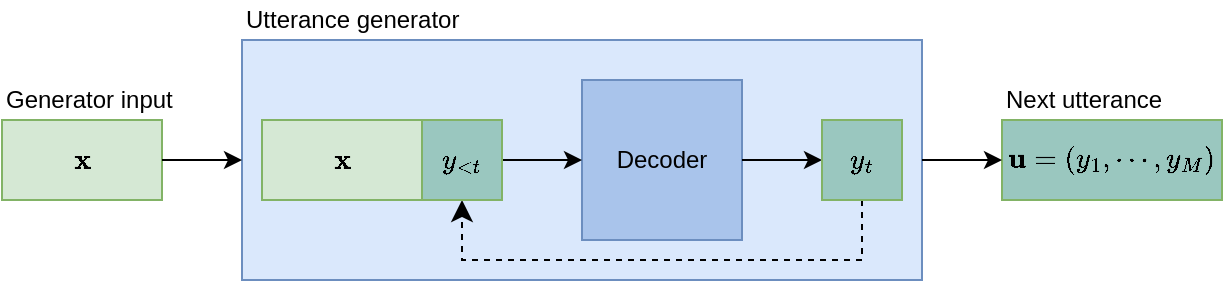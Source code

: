 <mxfile version="21.6.5" type="github" pages="4">
  <diagram id="BWPgkQPp7QExBuPRqTeC" name="generator">
    <mxGraphModel dx="951" dy="583" grid="1" gridSize="10" guides="1" tooltips="1" connect="1" arrows="1" fold="1" page="1" pageScale="1" pageWidth="1169" pageHeight="827" math="1" shadow="0">
      <root>
        <mxCell id="0" />
        <mxCell id="1" parent="0" />
        <mxCell id="JipfSpfcz6SuJN25jAy9-1" value="" style="rounded=0;whiteSpace=wrap;html=1;fillColor=#dae8fc;strokeColor=#6c8ebf;" vertex="1" parent="1">
          <mxGeometry x="460" y="240" width="340" height="120" as="geometry" />
        </mxCell>
        <mxCell id="JipfSpfcz6SuJN25jAy9-3" value="Decoder" style="whiteSpace=wrap;html=1;aspect=fixed;fillColor=#A9C4EB;strokeColor=#6c8ebf;" vertex="1" parent="1">
          <mxGeometry x="630" y="260" width="80" height="80" as="geometry" />
        </mxCell>
        <mxCell id="JipfSpfcz6SuJN25jAy9-4" value="" style="endArrow=classic;html=1;rounded=0;entryX=0;entryY=0.5;entryDx=0;entryDy=0;exitX=1;exitY=0.5;exitDx=0;exitDy=0;" edge="1" parent="1" source="JipfSpfcz6SuJN25jAy9-9" target="JipfSpfcz6SuJN25jAy9-3">
          <mxGeometry width="50" height="50" relative="1" as="geometry">
            <mxPoint x="590" y="300" as="sourcePoint" />
            <mxPoint x="590" y="355" as="targetPoint" />
          </mxGeometry>
        </mxCell>
        <mxCell id="JipfSpfcz6SuJN25jAy9-6" value="" style="endArrow=classic;html=1;rounded=0;exitX=1;exitY=0.5;exitDx=0;exitDy=0;entryX=0;entryY=0.5;entryDx=0;entryDy=0;" edge="1" parent="1" source="JipfSpfcz6SuJN25jAy9-3">
          <mxGeometry width="50" height="50" relative="1" as="geometry">
            <mxPoint x="720" y="299.5" as="sourcePoint" />
            <mxPoint x="750" y="300" as="targetPoint" />
            <Array as="points">
              <mxPoint x="730" y="300" />
            </Array>
          </mxGeometry>
        </mxCell>
        <mxCell id="JipfSpfcz6SuJN25jAy9-7" value="" style="edgeStyle=elbowEdgeStyle;elbow=vertical;endArrow=classic;html=1;curved=0;rounded=0;endSize=8;startSize=8;dashed=1;entryX=0.5;entryY=1;entryDx=0;entryDy=0;" edge="1" parent="1" target="JipfSpfcz6SuJN25jAy9-9">
          <mxGeometry width="50" height="50" relative="1" as="geometry">
            <mxPoint x="770" y="320" as="sourcePoint" />
            <mxPoint x="560" y="315" as="targetPoint" />
            <Array as="points">
              <mxPoint x="660" y="350" />
            </Array>
          </mxGeometry>
        </mxCell>
        <mxCell id="JipfSpfcz6SuJN25jAy9-8" value="$$\mathbf{x}$$" style="rounded=0;whiteSpace=wrap;html=1;fillColor=#d5e8d4;strokeColor=#82b366;" vertex="1" parent="1">
          <mxGeometry x="470" y="280" width="80" height="40" as="geometry" />
        </mxCell>
        <mxCell id="JipfSpfcz6SuJN25jAy9-9" value="$$y_{&amp;lt;t}$$" style="rounded=0;whiteSpace=wrap;html=1;fillColor=#9AC7BF;strokeColor=#82b366;" vertex="1" parent="1">
          <mxGeometry x="550" y="280" width="40" height="40" as="geometry" />
        </mxCell>
        <mxCell id="JipfSpfcz6SuJN25jAy9-10" value="$$\mathbf{x}$$" style="rounded=0;whiteSpace=wrap;html=1;fillColor=#d5e8d4;strokeColor=#82b366;" vertex="1" parent="1">
          <mxGeometry x="340" y="280" width="80" height="40" as="geometry" />
        </mxCell>
        <mxCell id="JipfSpfcz6SuJN25jAy9-11" value="$$\mathbf{u} = (y_1, \cdots, y_M)$$" style="rounded=0;whiteSpace=wrap;html=1;fillColor=#9AC7BF;strokeColor=#82b366;" vertex="1" parent="1">
          <mxGeometry x="840" y="280" width="110" height="40" as="geometry" />
        </mxCell>
        <mxCell id="JipfSpfcz6SuJN25jAy9-12" value="" style="endArrow=classic;html=1;rounded=0;entryX=0;entryY=0.5;entryDx=0;entryDy=0;exitX=1;exitY=0.5;exitDx=0;exitDy=0;" edge="1" parent="1" source="JipfSpfcz6SuJN25jAy9-10" target="JipfSpfcz6SuJN25jAy9-1">
          <mxGeometry width="50" height="50" relative="1" as="geometry">
            <mxPoint x="370" y="240" as="sourcePoint" />
            <mxPoint x="410" y="240" as="targetPoint" />
          </mxGeometry>
        </mxCell>
        <mxCell id="JipfSpfcz6SuJN25jAy9-13" value="" style="endArrow=classic;html=1;rounded=0;entryX=0;entryY=0.5;entryDx=0;entryDy=0;exitX=1;exitY=0.5;exitDx=0;exitDy=0;" edge="1" parent="1" source="JipfSpfcz6SuJN25jAy9-1" target="JipfSpfcz6SuJN25jAy9-11">
          <mxGeometry width="50" height="50" relative="1" as="geometry">
            <mxPoint x="370" y="120" as="sourcePoint" />
            <mxPoint x="410" y="120" as="targetPoint" />
          </mxGeometry>
        </mxCell>
        <mxCell id="JipfSpfcz6SuJN25jAy9-14" value="Utterance generator" style="text;html=1;strokeColor=none;fillColor=none;align=left;verticalAlign=middle;whiteSpace=wrap;rounded=0;" vertex="1" parent="1">
          <mxGeometry x="460" y="220" width="150" height="20" as="geometry" />
        </mxCell>
        <mxCell id="JipfSpfcz6SuJN25jAy9-15" value="Next utterance" style="text;html=1;strokeColor=none;fillColor=none;align=left;verticalAlign=middle;whiteSpace=wrap;rounded=0;" vertex="1" parent="1">
          <mxGeometry x="840" y="260" width="110" height="20" as="geometry" />
        </mxCell>
        <mxCell id="JipfSpfcz6SuJN25jAy9-16" value="Generator input" style="text;html=1;strokeColor=none;fillColor=none;align=left;verticalAlign=middle;whiteSpace=wrap;rounded=0;" vertex="1" parent="1">
          <mxGeometry x="340" y="260" width="90" height="20" as="geometry" />
        </mxCell>
        <mxCell id="jjv4-RynK1F1O4WJJoBW-1" value="$$y_{t}$$" style="rounded=0;whiteSpace=wrap;html=1;fillColor=#9AC7BF;strokeColor=#82b366;" vertex="1" parent="1">
          <mxGeometry x="750" y="280" width="40" height="40" as="geometry" />
        </mxCell>
      </root>
    </mxGraphModel>
  </diagram>
  <diagram name="gen-experiments" id="1w-ATxlC77_0xpjdE35k">
    <mxGraphModel dx="951" dy="583" grid="1" gridSize="10" guides="1" tooltips="1" connect="1" arrows="1" fold="1" page="1" pageScale="1" pageWidth="1169" pageHeight="827" math="1" shadow="0">
      <root>
        <mxCell id="0" />
        <mxCell id="1" parent="0" />
        <mxCell id="YHZKoxODymIakpiEQp67-2" value="" style="rounded=0;whiteSpace=wrap;html=1;" vertex="1" parent="1">
          <mxGeometry x="220" y="360" width="800" height="119" as="geometry" />
        </mxCell>
        <mxCell id="YHZKoxODymIakpiEQp67-1" value="" style="rounded=0;whiteSpace=wrap;html=1;" vertex="1" parent="1">
          <mxGeometry x="220" y="510" width="800" height="120" as="geometry" />
        </mxCell>
        <mxCell id="m6a8vdt9xj0aYVUtu1R2-38" value="" style="rounded=0;whiteSpace=wrap;html=1;fillColor=#d5e8d4;strokeColor=#82b366;" parent="1" vertex="1">
          <mxGeometry x="360" y="390" width="320" height="60" as="geometry" />
        </mxCell>
        <mxCell id="vx7e3LkDdVtEjiFvMovs-27" value="" style="rounded=0;whiteSpace=wrap;html=1;fillColor=#d5e8d4;strokeColor=#82b366;" vertex="1" parent="1">
          <mxGeometry x="600" y="540" width="200" height="60" as="geometry" />
        </mxCell>
        <mxCell id="m6a8vdt9xj0aYVUtu1R2-1" value="Utterance generator" style="whiteSpace=wrap;html=1;aspect=fixed;fillColor=#dae8fc;strokeColor=#6c8ebf;" parent="1" vertex="1">
          <mxGeometry x="720" y="380" width="80" height="80" as="geometry" />
        </mxCell>
        <mxCell id="m6a8vdt9xj0aYVUtu1R2-39" value="" style="endArrow=classic;html=1;rounded=0;entryX=0;entryY=0.5;entryDx=0;entryDy=0;exitX=1;exitY=0.5;exitDx=0;exitDy=0;" parent="1" source="m6a8vdt9xj0aYVUtu1R2-38" target="m6a8vdt9xj0aYVUtu1R2-1" edge="1">
          <mxGeometry width="50" height="50" relative="1" as="geometry">
            <mxPoint x="670" y="525" as="sourcePoint" />
            <mxPoint x="720" y="475" as="targetPoint" />
          </mxGeometry>
        </mxCell>
        <mxCell id="m6a8vdt9xj0aYVUtu1R2-56" value="" style="endArrow=classic;html=1;rounded=0;exitX=1;exitY=0.5;exitDx=0;exitDy=0;entryX=0;entryY=0.5;entryDx=0;entryDy=0;" parent="1" source="m6a8vdt9xj0aYVUtu1R2-1" target="vx7e3LkDdVtEjiFvMovs-31" edge="1">
          <mxGeometry width="50" height="50" relative="1" as="geometry">
            <mxPoint x="810" y="419.5" as="sourcePoint" />
            <mxPoint x="840" y="420" as="targetPoint" />
          </mxGeometry>
        </mxCell>
        <mxCell id="vx7e3LkDdVtEjiFvMovs-9" value="Persona extractor" style="whiteSpace=wrap;html=1;aspect=fixed;fillColor=#dae8fc;strokeColor=#6c8ebf;" vertex="1" parent="1">
          <mxGeometry x="480" y="530" width="80" height="80" as="geometry" />
        </mxCell>
        <mxCell id="vx7e3LkDdVtEjiFvMovs-10" value="Utterance generator" style="whiteSpace=wrap;html=1;aspect=fixed;fillColor=#dae8fc;strokeColor=#6c8ebf;" vertex="1" parent="1">
          <mxGeometry x="840" y="530" width="80" height="80" as="geometry" />
        </mxCell>
        <mxCell id="vx7e3LkDdVtEjiFvMovs-11" value="" style="endArrow=classic;html=1;rounded=0;entryX=0;entryY=0.5;entryDx=0;entryDy=0;exitX=1;exitY=0.5;exitDx=0;exitDy=0;" edge="1" parent="1" source="vx7e3LkDdVtEjiFvMovs-27" target="vx7e3LkDdVtEjiFvMovs-10">
          <mxGeometry width="50" height="50" relative="1" as="geometry">
            <mxPoint x="810" y="420" as="sourcePoint" />
            <mxPoint x="850" y="420" as="targetPoint" />
          </mxGeometry>
        </mxCell>
        <mxCell id="vx7e3LkDdVtEjiFvMovs-12" value="" style="endArrow=classic;html=1;rounded=0;entryX=0;entryY=0.5;entryDx=0;entryDy=0;exitX=1;exitY=0.5;exitDx=0;exitDy=0;" edge="1" parent="1" source="vx7e3LkDdVtEjiFvMovs-4" target="vx7e3LkDdVtEjiFvMovs-9">
          <mxGeometry width="50" height="50" relative="1" as="geometry">
            <mxPoint x="450" y="630" as="sourcePoint" />
            <mxPoint x="490" y="630" as="targetPoint" />
          </mxGeometry>
        </mxCell>
        <mxCell id="vx7e3LkDdVtEjiFvMovs-13" value="" style="edgeStyle=segmentEdgeStyle;endArrow=classic;html=1;curved=0;rounded=0;endSize=8;startSize=8;" edge="1" parent="1">
          <mxGeometry width="50" height="50" relative="1" as="geometry">
            <mxPoint x="580" y="620" as="sourcePoint" />
            <mxPoint x="720" y="587.5" as="targetPoint" />
          </mxGeometry>
        </mxCell>
        <mxCell id="vx7e3LkDdVtEjiFvMovs-14" value="" style="endArrow=classic;html=1;rounded=0;entryX=0.5;entryY=1;entryDx=0;entryDy=0;" edge="1" parent="1" target="vx7e3LkDdVtEjiFvMovs-21">
          <mxGeometry width="50" height="50" relative="1" as="geometry">
            <mxPoint x="680" y="620" as="sourcePoint" />
            <mxPoint x="680" y="660" as="targetPoint" />
          </mxGeometry>
        </mxCell>
        <mxCell id="vx7e3LkDdVtEjiFvMovs-15" value="" style="shape=partialRectangle;whiteSpace=wrap;html=1;top=0;left=0;fillColor=none;flipV=1;" vertex="1" parent="1">
          <mxGeometry x="560" y="570" width="20" height="50" as="geometry" />
        </mxCell>
        <mxCell id="vx7e3LkDdVtEjiFvMovs-17" value="" style="endArrow=classic;html=1;rounded=0;exitX=1;exitY=0.5;exitDx=0;exitDy=0;entryX=0;entryY=0.5;entryDx=0;entryDy=0;" edge="1" parent="1" target="vx7e3LkDdVtEjiFvMovs-33">
          <mxGeometry width="50" height="50" relative="1" as="geometry">
            <mxPoint x="920" y="570.5" as="sourcePoint" />
            <mxPoint x="960" y="570.5" as="targetPoint" />
          </mxGeometry>
        </mxCell>
        <mxCell id="vx7e3LkDdVtEjiFvMovs-21" value="$$P^E_{self}$$" style="rounded=0;whiteSpace=wrap;html=1;fillColor=#fff2cc;strokeColor=#d6b656;" vertex="1" parent="1">
          <mxGeometry x="660" y="550" width="40" height="40" as="geometry" />
        </mxCell>
        <mxCell id="vx7e3LkDdVtEjiFvMovs-22" value="$$P^E_{other}$$" style="rounded=0;whiteSpace=wrap;html=1;fillColor=#fff2cc;strokeColor=#d6b656;" vertex="1" parent="1">
          <mxGeometry x="700" y="550" width="40" height="40" as="geometry" />
        </mxCell>
        <mxCell id="vx7e3LkDdVtEjiFvMovs-23" value="$$P_{self}$$" style="rounded=0;whiteSpace=wrap;html=1;fillColor=#fff2cc;strokeColor=#d6b656;" vertex="1" parent="1">
          <mxGeometry x="620" y="550" width="40" height="40" as="geometry" />
        </mxCell>
        <mxCell id="vx7e3LkDdVtEjiFvMovs-24" value="" style="rounded=0;whiteSpace=wrap;html=1;fillColor=#e1d5e7;strokeColor=#9673a6;" vertex="1" parent="1">
          <mxGeometry x="610" y="550" width="10" height="40" as="geometry" />
        </mxCell>
        <mxCell id="vx7e3LkDdVtEjiFvMovs-25" value="" style="rounded=0;whiteSpace=wrap;html=1;fillColor=#e1d5e7;strokeColor=#9673a6;" vertex="1" parent="1">
          <mxGeometry x="740" y="550" width="10" height="40" as="geometry" />
        </mxCell>
        <mxCell id="vx7e3LkDdVtEjiFvMovs-26" value="$$S_T$$" style="rounded=0;whiteSpace=wrap;html=1;container=0;strokeColor=#7A7A7A;" vertex="1" parent="1">
          <mxGeometry x="750" y="550" width="40" height="40" as="geometry" />
        </mxCell>
        <mxCell id="m6a8vdt9xj0aYVUtu1R2-25" value="$$S_1$$" style="rounded=0;whiteSpace=wrap;html=1;strokeColor=#7A7A7A;" parent="1" vertex="1">
          <mxGeometry x="380" y="400" width="40" height="40" as="geometry" />
        </mxCell>
        <mxCell id="m6a8vdt9xj0aYVUtu1R2-26" value="$$S_2$$" style="rounded=0;whiteSpace=wrap;html=1;strokeColor=#7A7A7A;" parent="1" vertex="1">
          <mxGeometry x="430" y="400" width="40" height="40" as="geometry" />
        </mxCell>
        <mxCell id="m6a8vdt9xj0aYVUtu1R2-27" value="" style="rounded=0;whiteSpace=wrap;html=1;fillColor=#e1d5e7;strokeColor=#9673a6;" parent="1" vertex="1">
          <mxGeometry x="420" y="400" width="10" height="40" as="geometry" />
        </mxCell>
        <mxCell id="m6a8vdt9xj0aYVUtu1R2-28" value="" style="rounded=0;whiteSpace=wrap;html=1;fillColor=#e1d5e7;strokeColor=#9673a6;" parent="1" vertex="1">
          <mxGeometry x="370" y="400" width="10" height="40" as="geometry" />
        </mxCell>
        <mxCell id="m6a8vdt9xj0aYVUtu1R2-29" value="" style="rounded=0;whiteSpace=wrap;html=1;fillColor=#e1d5e7;strokeColor=#9673a6;" parent="1" vertex="1">
          <mxGeometry x="470" y="400" width="10" height="40" as="geometry" />
        </mxCell>
        <mxCell id="m6a8vdt9xj0aYVUtu1R2-33" value="" style="rounded=0;whiteSpace=wrap;html=1;fillColor=#e1d5e7;strokeColor=#9673a6;" parent="1" vertex="1">
          <mxGeometry x="520" y="400" width="10" height="40" as="geometry" />
        </mxCell>
        <mxCell id="m6a8vdt9xj0aYVUtu1R2-34" value="$$\cdots$$" style="text;html=1;strokeColor=none;fillColor=none;align=center;verticalAlign=middle;whiteSpace=wrap;rounded=0;" parent="1" vertex="1">
          <mxGeometry x="480" y="400" width="40" height="40" as="geometry" />
        </mxCell>
        <mxCell id="vx7e3LkDdVtEjiFvMovs-28" value="Generator input" style="text;html=1;strokeColor=none;fillColor=none;align=left;verticalAlign=middle;whiteSpace=wrap;rounded=0;" vertex="1" parent="1">
          <mxGeometry x="360" y="370" width="90" height="20" as="geometry" />
        </mxCell>
        <mxCell id="vx7e3LkDdVtEjiFvMovs-30" value="Generator input" style="text;html=1;strokeColor=none;fillColor=none;align=left;verticalAlign=middle;whiteSpace=wrap;rounded=0;" vertex="1" parent="1">
          <mxGeometry x="600" y="520" width="90" height="20" as="geometry" />
        </mxCell>
        <mxCell id="vx7e3LkDdVtEjiFvMovs-31" value="$$u$$" style="rounded=0;whiteSpace=wrap;html=1;fillColor=#9AC7BF;strokeColor=#82b366;" vertex="1" parent="1">
          <mxGeometry x="840" y="400" width="40" height="40" as="geometry" />
        </mxCell>
        <mxCell id="vx7e3LkDdVtEjiFvMovs-32" value="Next utterance" style="text;html=1;strokeColor=none;fillColor=none;align=left;verticalAlign=bottom;whiteSpace=wrap;rounded=0;" vertex="1" parent="1">
          <mxGeometry x="840" y="360" width="60" height="40" as="geometry" />
        </mxCell>
        <mxCell id="vx7e3LkDdVtEjiFvMovs-33" value="$$u$$" style="rounded=0;whiteSpace=wrap;html=1;fillColor=#9AC7BF;strokeColor=#82b366;" vertex="1" parent="1">
          <mxGeometry x="960" y="550" width="40" height="40" as="geometry" />
        </mxCell>
        <mxCell id="vx7e3LkDdVtEjiFvMovs-34" value="Next utterance" style="text;html=1;strokeColor=none;fillColor=none;align=left;verticalAlign=bottom;whiteSpace=wrap;rounded=0;" vertex="1" parent="1">
          <mxGeometry x="960" y="510" width="60" height="40" as="geometry" />
        </mxCell>
        <mxCell id="vx7e3LkDdVtEjiFvMovs-4" value="" style="rounded=0;whiteSpace=wrap;html=1;fillColor=none;" vertex="1" parent="1">
          <mxGeometry x="240" y="540" width="200" height="60" as="geometry" />
        </mxCell>
        <mxCell id="vx7e3LkDdVtEjiFvMovs-5" value="$$S_1$$" style="rounded=0;whiteSpace=wrap;html=1;strokeColor=#7A7A7A;" vertex="1" parent="1">
          <mxGeometry x="250" y="550" width="40" height="40" as="geometry" />
        </mxCell>
        <mxCell id="vx7e3LkDdVtEjiFvMovs-6" value="$$S_2$$" style="rounded=0;whiteSpace=wrap;html=1;strokeColor=#7A7A7A;" vertex="1" parent="1">
          <mxGeometry x="300" y="550" width="40" height="40" as="geometry" />
        </mxCell>
        <mxCell id="vx7e3LkDdVtEjiFvMovs-7" value="$$S_{T-1}$$" style="rounded=0;whiteSpace=wrap;html=1;strokeColor=#7A7A7A;" vertex="1" parent="1">
          <mxGeometry x="390" y="550" width="40" height="40" as="geometry" />
        </mxCell>
        <mxCell id="vx7e3LkDdVtEjiFvMovs-8" value="$$\cdots$$" style="text;html=1;strokeColor=none;fillColor=none;align=center;verticalAlign=middle;whiteSpace=wrap;rounded=0;" vertex="1" parent="1">
          <mxGeometry x="340" y="550" width="50" height="40" as="geometry" />
        </mxCell>
        <mxCell id="m6a8vdt9xj0aYVUtu1R2-30" value="$$S_T$$" style="rounded=0;whiteSpace=wrap;html=1;strokeColor=#7A7A7A;" parent="1" vertex="1">
          <mxGeometry x="630" y="400" width="40" height="40" as="geometry" />
        </mxCell>
        <mxCell id="m6a8vdt9xj0aYVUtu1R2-31" value="" style="rounded=0;whiteSpace=wrap;html=1;fillColor=#e1d5e7;strokeColor=#9673a6;" parent="1" vertex="1">
          <mxGeometry x="570" y="400" width="10" height="40" as="geometry" />
        </mxCell>
        <mxCell id="m6a8vdt9xj0aYVUtu1R2-32" value="$$S_{T-1}$$" style="rounded=0;whiteSpace=wrap;html=1;container=0;strokeColor=#7A7A7A;" parent="1" vertex="1">
          <mxGeometry x="530" y="400" width="40" height="40" as="geometry" />
        </mxCell>
        <mxCell id="m6a8vdt9xj0aYVUtu1R2-35" value="$$P_{self}$$" style="rounded=0;whiteSpace=wrap;html=1;fillColor=#fff2cc;strokeColor=#d6b656;" parent="1" vertex="1">
          <mxGeometry x="580" y="400" width="40" height="40" as="geometry" />
        </mxCell>
        <mxCell id="m6a8vdt9xj0aYVUtu1R2-36" value="" style="rounded=0;whiteSpace=wrap;html=1;fillColor=#e1d5e7;strokeColor=#9673a6;" parent="1" vertex="1">
          <mxGeometry x="620" y="400" width="10" height="40" as="geometry" />
        </mxCell>
        <mxCell id="pnuVMr6KB6IajpcJZvUw-1" value="Base model" style="text;html=1;strokeColor=none;fillColor=none;align=left;verticalAlign=middle;whiteSpace=wrap;rounded=0;" vertex="1" parent="1">
          <mxGeometry x="220" y="340" width="90" height="20" as="geometry" />
        </mxCell>
        <mxCell id="pnuVMr6KB6IajpcJZvUw-2" value="Persona extractor model" style="text;html=1;strokeColor=none;fillColor=none;align=left;verticalAlign=middle;whiteSpace=wrap;rounded=0;" vertex="1" parent="1">
          <mxGeometry x="220" y="490" width="155" height="20" as="geometry" />
        </mxCell>
      </root>
    </mxGraphModel>
  </diagram>
  <diagram id="gXWElXS4Pyoal3cVrTZq" name="extractor">
    <mxGraphModel dx="793" dy="486" grid="1" gridSize="10" guides="1" tooltips="1" connect="1" arrows="1" fold="1" page="1" pageScale="1" pageWidth="1169" pageHeight="827" math="1" shadow="0">
      <root>
        <mxCell id="0" />
        <mxCell id="1" parent="0" />
        <mxCell id="7ngOsPB-on-MXQSc0nCR-101" value="" style="rounded=0;whiteSpace=wrap;html=1;fillColor=#dae8fc;strokeColor=#6c8ebf;" vertex="1" parent="1">
          <mxGeometry x="467.5" y="180" width="572.5" height="200" as="geometry" />
        </mxCell>
        <mxCell id="7ngOsPB-on-MXQSc0nCR-61" value="" style="rounded=0;whiteSpace=wrap;html=1;fillColor=default;" vertex="1" parent="1">
          <mxGeometry x="560" y="200" width="120" height="50" as="geometry" />
        </mxCell>
        <mxCell id="pY2je3RrM1G6gHgzTbkT-6" value="" style="rounded=0;whiteSpace=wrap;html=1;fillColor=default;" vertex="1" parent="1">
          <mxGeometry x="565" y="205" width="120" height="50" as="geometry" />
        </mxCell>
        <mxCell id="7ngOsPB-on-MXQSc0nCR-56" value="" style="rounded=0;whiteSpace=wrap;html=1;fillColor=default;" vertex="1" parent="1">
          <mxGeometry x="560" y="295" width="120" height="50" as="geometry" />
        </mxCell>
        <mxCell id="pY2je3RrM1G6gHgzTbkT-3" value="" style="rounded=0;whiteSpace=wrap;html=1;fillColor=default;" vertex="1" parent="1">
          <mxGeometry x="565" y="300" width="120" height="50" as="geometry" />
        </mxCell>
        <mxCell id="7ngOsPB-on-MXQSc0nCR-2" value="" style="rounded=0;whiteSpace=wrap;html=1;" vertex="1" parent="1">
          <mxGeometry x="90" y="250" width="360" height="60" as="geometry" />
        </mxCell>
        <mxCell id="7ngOsPB-on-MXQSc0nCR-10" value="" style="endArrow=classic;html=1;rounded=0;entryX=0;entryY=0.5;entryDx=0;entryDy=0;exitX=1;exitY=0.5;exitDx=0;exitDy=0;entryPerimeter=0;" edge="1" parent="1" source="7ngOsPB-on-MXQSc0nCR-2" target="7ngOsPB-on-MXQSc0nCR-50">
          <mxGeometry width="50" height="50" relative="1" as="geometry">
            <mxPoint x="410" y="550" as="sourcePoint" />
            <mxPoint x="450" y="550" as="targetPoint" />
          </mxGeometry>
        </mxCell>
        <mxCell id="7ngOsPB-on-MXQSc0nCR-26" value="Encoder Decoder" style="whiteSpace=wrap;html=1;aspect=fixed;fillColor=#A9C4EB;strokeColor=#6c8ebf;" vertex="1" parent="1">
          <mxGeometry x="760" y="240" width="80" height="80" as="geometry" />
        </mxCell>
        <mxCell id="7ngOsPB-on-MXQSc0nCR-34" value="$$u^B_{N-2}$$" style="rounded=0;whiteSpace=wrap;html=1;fillColor=#9AC7BF;strokeColor=#82b366;" vertex="1" parent="1">
          <mxGeometry x="300" y="265" width="40" height="30" as="geometry" />
        </mxCell>
        <mxCell id="7ngOsPB-on-MXQSc0nCR-36" value="$$u^A_{3}$$" style="rounded=0;whiteSpace=wrap;html=1;fillColor=#9AC7BF;strokeColor=#82b366;" vertex="1" parent="1">
          <mxGeometry x="200" y="265" width="40" height="30" as="geometry" />
        </mxCell>
        <mxCell id="7ngOsPB-on-MXQSc0nCR-37" value="$$u^B_{2}$$" style="rounded=0;whiteSpace=wrap;html=1;fillColor=#9AC7BF;strokeColor=#82b366;" vertex="1" parent="1">
          <mxGeometry x="150" y="265" width="40" height="30" as="geometry" />
        </mxCell>
        <mxCell id="7ngOsPB-on-MXQSc0nCR-38" value="$$u^A_{1}$$" style="rounded=0;whiteSpace=wrap;html=1;fillColor=#9AC7BF;strokeColor=#82b366;" vertex="1" parent="1">
          <mxGeometry x="100" y="265" width="40" height="30" as="geometry" />
        </mxCell>
        <mxCell id="7ngOsPB-on-MXQSc0nCR-39" value="$$u^B_N$$" style="rounded=0;whiteSpace=wrap;html=1;fillColor=#9AC7BF;strokeColor=#82b366;" vertex="1" parent="1">
          <mxGeometry x="400" y="265" width="40" height="30" as="geometry" />
        </mxCell>
        <mxCell id="7ngOsPB-on-MXQSc0nCR-40" value="$$u^A_{N-1}$$" style="rounded=0;whiteSpace=wrap;html=1;fillColor=#9AC7BF;strokeColor=#82b366;" vertex="1" parent="1">
          <mxGeometry x="350" y="265" width="40" height="30" as="geometry" />
        </mxCell>
        <mxCell id="7ngOsPB-on-MXQSc0nCR-47" value="$$\cdots$$" style="text;html=1;strokeColor=none;fillColor=none;align=center;verticalAlign=middle;whiteSpace=wrap;rounded=0;" vertex="1" parent="1">
          <mxGeometry x="250" y="265" width="40" height="30" as="geometry" />
        </mxCell>
        <mxCell id="7ngOsPB-on-MXQSc0nCR-50" value="" style="verticalLabelPosition=bottom;verticalAlign=top;html=1;shape=mxgraph.flowchart.sort;" vertex="1" parent="1">
          <mxGeometry x="490" y="265" width="30" height="30" as="geometry" />
        </mxCell>
        <mxCell id="7ngOsPB-on-MXQSc0nCR-58" value="" style="rounded=0;whiteSpace=wrap;html=1;fillColor=default;" vertex="1" parent="1">
          <mxGeometry x="570" y="305" width="120" height="50" as="geometry" />
        </mxCell>
        <mxCell id="7ngOsPB-on-MXQSc0nCR-59" value="$$u^B_i$$" style="rounded=0;whiteSpace=wrap;html=1;fillColor=#9AC7BF;strokeColor=#82b366;" vertex="1" parent="1">
          <mxGeometry x="640" y="315" width="40" height="30" as="geometry" />
        </mxCell>
        <mxCell id="7ngOsPB-on-MXQSc0nCR-60" value="$$u^A_{i-1}$$" style="rounded=0;whiteSpace=wrap;html=1;fillColor=#9AC7BF;strokeColor=#82b366;" vertex="1" parent="1">
          <mxGeometry x="590" y="315" width="40" height="30" as="geometry" />
        </mxCell>
        <mxCell id="7ngOsPB-on-MXQSc0nCR-63" value="" style="rounded=0;whiteSpace=wrap;html=1;fillColor=default;" vertex="1" parent="1">
          <mxGeometry x="570" y="210" width="120" height="50" as="geometry" />
        </mxCell>
        <mxCell id="7ngOsPB-on-MXQSc0nCR-51" value="$$u^A_i$$" style="rounded=0;whiteSpace=wrap;html=1;fillColor=#9AC7BF;strokeColor=#82b366;" vertex="1" parent="1">
          <mxGeometry x="640" y="220" width="40" height="30" as="geometry" />
        </mxCell>
        <mxCell id="7ngOsPB-on-MXQSc0nCR-52" value="$$u^B_{i-1}$$" style="rounded=0;whiteSpace=wrap;html=1;fillColor=#9AC7BF;strokeColor=#82b366;" vertex="1" parent="1">
          <mxGeometry x="590" y="220" width="40" height="30" as="geometry" />
        </mxCell>
        <mxCell id="7ngOsPB-on-MXQSc0nCR-67" value="$$i \in \{2, 4, 6, \cdots, N\}$$" style="text;html=1;strokeColor=none;fillColor=none;align=left;verticalAlign=middle;whiteSpace=wrap;rounded=0;fontSize=8;" vertex="1" parent="1">
          <mxGeometry x="570" y="355" width="110" height="20" as="geometry" />
        </mxCell>
        <mxCell id="7ngOsPB-on-MXQSc0nCR-68" value="$$i \in \{3, 5, \cdots, N-1\}$$" style="text;html=1;strokeColor=none;fillColor=none;align=left;verticalAlign=middle;whiteSpace=wrap;rounded=0;fontSize=8;" vertex="1" parent="1">
          <mxGeometry x="570" y="260" width="110" height="20" as="geometry" />
        </mxCell>
        <mxCell id="7ngOsPB-on-MXQSc0nCR-70" value="" style="edgeStyle=elbowEdgeStyle;elbow=horizontal;endArrow=classic;html=1;curved=0;rounded=0;endSize=8;startSize=8;entryX=0;entryY=0.5;entryDx=0;entryDy=0;exitX=1;exitY=0.5;exitDx=0;exitDy=0;" edge="1" parent="1" source="7ngOsPB-on-MXQSc0nCR-58" target="7ngOsPB-on-MXQSc0nCR-26">
          <mxGeometry width="50" height="50" relative="1" as="geometry">
            <mxPoint x="700" y="330" as="sourcePoint" />
            <mxPoint x="720" y="280" as="targetPoint" />
            <Array as="points">
              <mxPoint x="720" y="300" />
            </Array>
          </mxGeometry>
        </mxCell>
        <mxCell id="7ngOsPB-on-MXQSc0nCR-71" value="" style="edgeStyle=elbowEdgeStyle;elbow=horizontal;endArrow=classic;html=1;curved=0;rounded=0;endSize=8;startSize=8;entryX=0;entryY=0.5;entryDx=0;entryDy=0;exitX=1;exitY=0.5;exitDx=0;exitDy=0;" edge="1" parent="1" source="7ngOsPB-on-MXQSc0nCR-63" target="7ngOsPB-on-MXQSc0nCR-26">
          <mxGeometry width="50" height="50" relative="1" as="geometry">
            <mxPoint x="690" y="340" as="sourcePoint" />
            <mxPoint x="750" y="290" as="targetPoint" />
            <Array as="points">
              <mxPoint x="720" y="260" />
            </Array>
          </mxGeometry>
        </mxCell>
        <mxCell id="7ngOsPB-on-MXQSc0nCR-72" value="$$P^E_B$$" style="rounded=0;whiteSpace=wrap;html=1;fillColor=#fff2cc;strokeColor=#d6b656;" vertex="1" parent="1">
          <mxGeometry x="1070" y="310" width="40" height="40" as="geometry" />
        </mxCell>
        <mxCell id="7ngOsPB-on-MXQSc0nCR-73" value="" style="edgeStyle=elbowEdgeStyle;elbow=horizontal;endArrow=classic;html=1;curved=0;rounded=0;endSize=8;startSize=8;entryX=0;entryY=0.75;entryDx=0;entryDy=0;exitX=1;exitY=0.5;exitDx=0;exitDy=0;exitPerimeter=0;" edge="1" parent="1" source="7ngOsPB-on-MXQSc0nCR-50" target="7ngOsPB-on-MXQSc0nCR-56">
          <mxGeometry width="50" height="50" relative="1" as="geometry">
            <mxPoint x="530" y="275" as="sourcePoint" />
            <mxPoint x="590" y="320" as="targetPoint" />
          </mxGeometry>
        </mxCell>
        <mxCell id="7ngOsPB-on-MXQSc0nCR-74" value="" style="edgeStyle=elbowEdgeStyle;elbow=horizontal;endArrow=classic;html=1;curved=0;rounded=0;endSize=8;startSize=8;entryX=0;entryY=0.75;entryDx=0;entryDy=0;exitX=1;exitY=0.5;exitDx=0;exitDy=0;exitPerimeter=0;" edge="1" parent="1" source="7ngOsPB-on-MXQSc0nCR-50" target="7ngOsPB-on-MXQSc0nCR-61">
          <mxGeometry width="50" height="50" relative="1" as="geometry">
            <mxPoint x="520" y="290" as="sourcePoint" />
            <mxPoint x="550" y="343" as="targetPoint" />
          </mxGeometry>
        </mxCell>
        <mxCell id="7ngOsPB-on-MXQSc0nCR-76" value="$$P^E_A$$" style="rounded=0;whiteSpace=wrap;html=1;fillColor=#fff2cc;strokeColor=#d6b656;" vertex="1" parent="1">
          <mxGeometry x="1070" y="210" width="40" height="40" as="geometry" />
        </mxCell>
        <mxCell id="7ngOsPB-on-MXQSc0nCR-80" value="" style="rounded=0;whiteSpace=wrap;html=1;fillColor=#fff2cc;strokeColor=#d6b656;" vertex="1" parent="1">
          <mxGeometry x="880" y="310" width="90" height="30" as="geometry" />
        </mxCell>
        <mxCell id="7ngOsPB-on-MXQSc0nCR-81" value="" style="rounded=0;whiteSpace=wrap;html=1;fillColor=#fff2cc;strokeColor=#d6b656;" vertex="1" parent="1">
          <mxGeometry x="885" y="315" width="90" height="30" as="geometry" />
        </mxCell>
        <mxCell id="7ngOsPB-on-MXQSc0nCR-77" value="$$p^B_i\text{ / }\texttt{nofact}$$" style="rounded=0;whiteSpace=wrap;html=1;fillColor=#fff2cc;strokeColor=#d6b656;" vertex="1" parent="1">
          <mxGeometry x="890" y="320" width="90" height="30" as="geometry" />
        </mxCell>
        <mxCell id="7ngOsPB-on-MXQSc0nCR-83" value="" style="rounded=0;whiteSpace=wrap;html=1;fillColor=#fff2cc;strokeColor=#d6b656;" vertex="1" parent="1">
          <mxGeometry x="880" y="210" width="90" height="30" as="geometry" />
        </mxCell>
        <mxCell id="7ngOsPB-on-MXQSc0nCR-84" value="" style="rounded=0;whiteSpace=wrap;html=1;fillColor=#fff2cc;strokeColor=#d6b656;" vertex="1" parent="1">
          <mxGeometry x="885" y="215" width="90" height="30" as="geometry" />
        </mxCell>
        <mxCell id="7ngOsPB-on-MXQSc0nCR-85" value="$$p^A_i\text{ / }\texttt{nofact}$$" style="rounded=0;whiteSpace=wrap;html=1;fillColor=#fff2cc;strokeColor=#d6b656;" vertex="1" parent="1">
          <mxGeometry x="890" y="220" width="90" height="30" as="geometry" />
        </mxCell>
        <mxCell id="7ngOsPB-on-MXQSc0nCR-88" value="" style="edgeStyle=elbowEdgeStyle;elbow=horizontal;endArrow=classic;html=1;curved=0;rounded=0;endSize=8;startSize=8;entryX=0;entryY=0.75;entryDx=0;entryDy=0;" edge="1" parent="1" target="7ngOsPB-on-MXQSc0nCR-80">
          <mxGeometry width="50" height="50" relative="1" as="geometry">
            <mxPoint x="840" y="280" as="sourcePoint" />
            <mxPoint x="900" y="345" as="targetPoint" />
          </mxGeometry>
        </mxCell>
        <mxCell id="7ngOsPB-on-MXQSc0nCR-89" value="" style="edgeStyle=elbowEdgeStyle;elbow=horizontal;endArrow=classic;html=1;curved=0;rounded=0;endSize=8;startSize=8;entryX=0;entryY=0.75;entryDx=0;entryDy=0;exitX=1;exitY=0.5;exitDx=0;exitDy=0;" edge="1" parent="1" source="7ngOsPB-on-MXQSc0nCR-26" target="7ngOsPB-on-MXQSc0nCR-83">
          <mxGeometry width="50" height="50" relative="1" as="geometry">
            <mxPoint x="850" y="292" as="sourcePoint" />
            <mxPoint x="900" y="250" as="targetPoint" />
          </mxGeometry>
        </mxCell>
        <mxCell id="7ngOsPB-on-MXQSc0nCR-93" value="" style="shape=collate;whiteSpace=wrap;html=1;" vertex="1" parent="1">
          <mxGeometry x="1000" y="320" width="20" height="20" as="geometry" />
        </mxCell>
        <mxCell id="7ngOsPB-on-MXQSc0nCR-97" value="" style="endArrow=classic;html=1;rounded=0;entryX=0;entryY=0.5;entryDx=0;entryDy=0;" edge="1" parent="1" target="7ngOsPB-on-MXQSc0nCR-72">
          <mxGeometry width="50" height="50" relative="1" as="geometry">
            <mxPoint x="980" y="330" as="sourcePoint" />
            <mxPoint x="1050" y="330" as="targetPoint" />
          </mxGeometry>
        </mxCell>
        <mxCell id="7ngOsPB-on-MXQSc0nCR-99" value="" style="shape=collate;whiteSpace=wrap;html=1;" vertex="1" parent="1">
          <mxGeometry x="1000" y="220" width="20" height="20" as="geometry" />
        </mxCell>
        <mxCell id="7ngOsPB-on-MXQSc0nCR-100" value="" style="endArrow=classic;html=1;rounded=0;entryX=0;entryY=0.5;entryDx=0;entryDy=0;" edge="1" parent="1" target="7ngOsPB-on-MXQSc0nCR-76">
          <mxGeometry width="50" height="50" relative="1" as="geometry">
            <mxPoint x="980" y="229.76" as="sourcePoint" />
            <mxPoint x="1050" y="229.76" as="targetPoint" />
          </mxGeometry>
        </mxCell>
        <mxCell id="7ngOsPB-on-MXQSc0nCR-102" value="Dialogue session" style="text;html=1;strokeColor=none;fillColor=none;align=left;verticalAlign=middle;whiteSpace=wrap;rounded=0;" vertex="1" parent="1">
          <mxGeometry x="90" y="230" width="150" height="20" as="geometry" />
        </mxCell>
        <mxCell id="7ngOsPB-on-MXQSc0nCR-103" value="Persona Extractor" style="text;html=1;strokeColor=none;fillColor=none;align=left;verticalAlign=middle;whiteSpace=wrap;rounded=0;" vertex="1" parent="1">
          <mxGeometry x="465" y="160" width="150" height="20" as="geometry" />
        </mxCell>
        <mxCell id="7ngOsPB-on-MXQSc0nCR-104" value="Extracted personas" style="text;html=1;strokeColor=none;fillColor=none;align=center;verticalAlign=bottom;whiteSpace=wrap;rounded=0;" vertex="1" parent="1">
          <mxGeometry x="1060" y="140" width="60" height="40" as="geometry" />
        </mxCell>
        <mxCell id="UCorrva-p0Kcag2NOjND-1" value="Split" style="text;html=1;strokeColor=none;fillColor=none;align=center;verticalAlign=middle;whiteSpace=wrap;rounded=0;fontSize=10;" vertex="1" parent="1">
          <mxGeometry x="490" y="245" width="30" height="20" as="geometry" />
        </mxCell>
        <mxCell id="UCorrva-p0Kcag2NOjND-2" value="Collate" style="text;html=1;strokeColor=none;fillColor=none;align=center;verticalAlign=middle;whiteSpace=wrap;rounded=0;fontSize=10;" vertex="1" parent="1">
          <mxGeometry x="997.5" y="200" width="25" height="20" as="geometry" />
        </mxCell>
        <mxCell id="UCorrva-p0Kcag2NOjND-3" value="Collate" style="text;html=1;strokeColor=none;fillColor=none;align=center;verticalAlign=middle;whiteSpace=wrap;rounded=0;fontSize=10;" vertex="1" parent="1">
          <mxGeometry x="997.5" y="300" width="25" height="20" as="geometry" />
        </mxCell>
        <mxCell id="UCorrva-p0Kcag2NOjND-4" value="Dialogue segments" style="text;html=1;strokeColor=none;fillColor=none;align=left;verticalAlign=middle;whiteSpace=wrap;rounded=0;fontSize=10;" vertex="1" parent="1">
          <mxGeometry x="560" y="180" width="110" height="20" as="geometry" />
        </mxCell>
        <mxCell id="UCorrva-p0Kcag2NOjND-5" value="Persona sentences" style="text;html=1;strokeColor=none;fillColor=none;align=left;verticalAlign=middle;whiteSpace=wrap;rounded=0;fontSize=10;" vertex="1" parent="1">
          <mxGeometry x="880" y="180" width="110" height="20" as="geometry" />
        </mxCell>
        <mxCell id="pY2je3RrM1G6gHgzTbkT-1" value="" style="rounded=0;whiteSpace=wrap;html=1;fillColor=#e1d5e7;strokeColor=#9673a6;" vertex="1" parent="1">
          <mxGeometry x="580" y="315" width="10" height="30" as="geometry" />
        </mxCell>
        <mxCell id="pY2je3RrM1G6gHgzTbkT-2" value="" style="rounded=0;whiteSpace=wrap;html=1;fillColor=#e1d5e7;strokeColor=#9673a6;" vertex="1" parent="1">
          <mxGeometry x="630" y="315" width="10" height="30" as="geometry" />
        </mxCell>
        <mxCell id="pY2je3RrM1G6gHgzTbkT-4" value="" style="rounded=0;whiteSpace=wrap;html=1;fillColor=#e1d5e7;strokeColor=#9673a6;" vertex="1" parent="1">
          <mxGeometry x="580" y="220" width="10" height="30" as="geometry" />
        </mxCell>
        <mxCell id="pY2je3RrM1G6gHgzTbkT-5" value="" style="rounded=0;whiteSpace=wrap;html=1;fillColor=#e1d5e7;strokeColor=#9673a6;" vertex="1" parent="1">
          <mxGeometry x="630" y="220" width="10" height="30" as="geometry" />
        </mxCell>
        <mxCell id="pY2je3RrM1G6gHgzTbkT-7" value="$$D^A$$" style="text;html=1;strokeColor=none;fillColor=none;align=right;verticalAlign=middle;whiteSpace=wrap;rounded=0;fontSize=8;" vertex="1" parent="1">
          <mxGeometry x="530" y="215" width="30" height="20" as="geometry" />
        </mxCell>
        <mxCell id="pY2je3RrM1G6gHgzTbkT-8" value="$$D^B$$" style="text;html=1;strokeColor=none;fillColor=none;align=right;verticalAlign=middle;whiteSpace=wrap;rounded=0;fontSize=8;" vertex="1" parent="1">
          <mxGeometry x="530" y="310" width="30" height="20" as="geometry" />
        </mxCell>
      </root>
    </mxGraphModel>
  </diagram>
  <diagram id="tcFXz7CAmsZwcsPTcjYG" name="selfchat">
    <mxGraphModel dx="793" dy="486" grid="1" gridSize="10" guides="1" tooltips="1" connect="1" arrows="1" fold="1" page="1" pageScale="1" pageWidth="1169" pageHeight="827" math="1" shadow="0">
      <root>
        <mxCell id="0" />
        <mxCell id="1" parent="0" />
        <mxCell id="1Uju6nHdMVuwQTitGDGK-19" value="" style="rounded=0;whiteSpace=wrap;html=1;" vertex="1" parent="1">
          <mxGeometry x="110" y="60" width="650" height="240" as="geometry" />
        </mxCell>
        <mxCell id="1Uju6nHdMVuwQTitGDGK-18" value="" style="rounded=0;whiteSpace=wrap;html=1;" vertex="1" parent="1">
          <mxGeometry x="110" y="310" width="650" height="240" as="geometry" />
        </mxCell>
        <mxCell id="1Uju6nHdMVuwQTitGDGK-2" value="" style="rounded=0;whiteSpace=wrap;html=1;fillColor=#d5e8d4;strokeColor=#82b366;" vertex="1" parent="1">
          <mxGeometry x="130" y="340" width="310" height="60" as="geometry" />
        </mxCell>
        <mxCell id="FEGp5fPI_6cozZC7OAte-15" value="" style="rounded=0;whiteSpace=wrap;html=1;fillColor=#d5e8d4;strokeColor=#82b366;" vertex="1" parent="1">
          <mxGeometry x="200" y="90" width="240" height="60" as="geometry" />
        </mxCell>
        <mxCell id="FEGp5fPI_6cozZC7OAte-1" value="Utterance generator" style="whiteSpace=wrap;html=1;aspect=fixed;fillColor=#dae8fc;strokeColor=#6c8ebf;" vertex="1" parent="1">
          <mxGeometry x="480" y="80" width="80" height="80" as="geometry" />
        </mxCell>
        <mxCell id="FEGp5fPI_6cozZC7OAte-2" value="" style="endArrow=classic;html=1;rounded=0;entryX=0;entryY=0.5;entryDx=0;entryDy=0;exitX=1;exitY=0.5;exitDx=0;exitDy=0;" edge="1" parent="1" source="FEGp5fPI_6cozZC7OAte-15" target="FEGp5fPI_6cozZC7OAte-1">
          <mxGeometry width="50" height="50" relative="1" as="geometry">
            <mxPoint x="450" y="-30" as="sourcePoint" />
            <mxPoint x="490" y="-30" as="targetPoint" />
          </mxGeometry>
        </mxCell>
        <mxCell id="FEGp5fPI_6cozZC7OAte-5" value="" style="endArrow=classic;html=1;rounded=0;exitX=1;exitY=0.5;exitDx=0;exitDy=0;entryX=0;entryY=0.5;entryDx=0;entryDy=0;" edge="1" parent="1" target="llGhcwsiW4Y_0uOBVXcU-1">
          <mxGeometry width="50" height="50" relative="1" as="geometry">
            <mxPoint x="560" y="120.5" as="sourcePoint" />
            <mxPoint x="600" y="120.5" as="targetPoint" />
          </mxGeometry>
        </mxCell>
        <mxCell id="FEGp5fPI_6cozZC7OAte-6" value="" style="edgeStyle=elbowEdgeStyle;elbow=vertical;endArrow=classic;html=1;curved=0;rounded=0;endSize=8;startSize=8;dashed=1;entryX=0.5;entryY=1;entryDx=0;entryDy=0;exitX=0.5;exitY=1;exitDx=0;exitDy=0;" edge="1" parent="1" source="llGhcwsiW4Y_0uOBVXcU-1" target="FEGp5fPI_6cozZC7OAte-8">
          <mxGeometry width="50" height="50" relative="1" as="geometry">
            <mxPoint x="620" y="150" as="sourcePoint" />
            <mxPoint x="450" y="137.5" as="targetPoint" />
            <Array as="points">
              <mxPoint x="520" y="180" />
            </Array>
          </mxGeometry>
        </mxCell>
        <mxCell id="FEGp5fPI_6cozZC7OAte-8" value="$$\mathbf{u}_{&amp;lt;t}$$" style="rounded=0;whiteSpace=wrap;html=1;fillColor=#9AC7BF;strokeColor=#82b366;" vertex="1" parent="1">
          <mxGeometry x="390" y="100" width="40" height="40" as="geometry" />
        </mxCell>
        <mxCell id="FEGp5fPI_6cozZC7OAte-9" value="$$P^E_{A}$$" style="rounded=0;whiteSpace=wrap;html=1;fillColor=#fff2cc;strokeColor=#d6b656;" vertex="1" parent="1">
          <mxGeometry x="260" y="100" width="40" height="40" as="geometry" />
        </mxCell>
        <mxCell id="FEGp5fPI_6cozZC7OAte-10" value="$$P^E_{B}$$" style="rounded=0;whiteSpace=wrap;html=1;fillColor=#fff2cc;strokeColor=#d6b656;" vertex="1" parent="1">
          <mxGeometry x="300" y="100" width="40" height="40" as="geometry" />
        </mxCell>
        <mxCell id="FEGp5fPI_6cozZC7OAte-11" value="$$P_{A}$$" style="rounded=0;whiteSpace=wrap;html=1;fillColor=#fff2cc;strokeColor=#d6b656;" vertex="1" parent="1">
          <mxGeometry x="220" y="100" width="40" height="40" as="geometry" />
        </mxCell>
        <mxCell id="FEGp5fPI_6cozZC7OAte-12" value="" style="rounded=0;whiteSpace=wrap;html=1;fillColor=#e1d5e7;strokeColor=#9673a6;" vertex="1" parent="1">
          <mxGeometry x="210" y="100" width="10" height="40" as="geometry" />
        </mxCell>
        <mxCell id="FEGp5fPI_6cozZC7OAte-13" value="" style="rounded=0;whiteSpace=wrap;html=1;fillColor=#e1d5e7;strokeColor=#9673a6;" vertex="1" parent="1">
          <mxGeometry x="340" y="100" width="10" height="40" as="geometry" />
        </mxCell>
        <mxCell id="FEGp5fPI_6cozZC7OAte-14" value="$$S_T$$" style="rounded=0;whiteSpace=wrap;html=1;container=0;strokeColor=#7A7A7A;" vertex="1" parent="1">
          <mxGeometry x="350" y="100" width="40" height="40" as="geometry" />
        </mxCell>
        <mxCell id="llGhcwsiW4Y_0uOBVXcU-1" value="$$\mathbf{u}^A_t$$" style="rounded=0;whiteSpace=wrap;html=1;fillColor=#9AC7BF;strokeColor=#82b366;" vertex="1" parent="1">
          <mxGeometry x="600" y="100" width="40" height="40" as="geometry" />
        </mxCell>
        <mxCell id="llGhcwsiW4Y_0uOBVXcU-2" value="" style="rounded=0;whiteSpace=wrap;html=1;fillColor=#d5e8d4;strokeColor=#82b366;" vertex="1" parent="1">
          <mxGeometry x="200" y="210" width="240" height="60" as="geometry" />
        </mxCell>
        <mxCell id="llGhcwsiW4Y_0uOBVXcU-3" value="Utterance generator" style="whiteSpace=wrap;html=1;aspect=fixed;fillColor=#dae8fc;strokeColor=#6c8ebf;" vertex="1" parent="1">
          <mxGeometry x="480" y="200" width="80" height="80" as="geometry" />
        </mxCell>
        <mxCell id="llGhcwsiW4Y_0uOBVXcU-4" value="" style="endArrow=classic;html=1;rounded=0;entryX=0;entryY=0.5;entryDx=0;entryDy=0;exitX=1;exitY=0.5;exitDx=0;exitDy=0;" edge="1" parent="1" source="llGhcwsiW4Y_0uOBVXcU-2" target="llGhcwsiW4Y_0uOBVXcU-3">
          <mxGeometry width="50" height="50" relative="1" as="geometry">
            <mxPoint x="450" y="90" as="sourcePoint" />
            <mxPoint x="490" y="90" as="targetPoint" />
          </mxGeometry>
        </mxCell>
        <mxCell id="llGhcwsiW4Y_0uOBVXcU-5" value="" style="endArrow=classic;html=1;rounded=0;exitX=1;exitY=0.5;exitDx=0;exitDy=0;entryX=0;entryY=0.5;entryDx=0;entryDy=0;" edge="1" parent="1" target="llGhcwsiW4Y_0uOBVXcU-14">
          <mxGeometry width="50" height="50" relative="1" as="geometry">
            <mxPoint x="560" y="240.5" as="sourcePoint" />
            <mxPoint x="600" y="240.5" as="targetPoint" />
          </mxGeometry>
        </mxCell>
        <mxCell id="llGhcwsiW4Y_0uOBVXcU-7" value="$$\mathbf{u}_{&amp;lt;t}$$" style="rounded=0;whiteSpace=wrap;html=1;fillColor=#9AC7BF;strokeColor=#82b366;" vertex="1" parent="1">
          <mxGeometry x="390" y="220" width="40" height="40" as="geometry" />
        </mxCell>
        <mxCell id="llGhcwsiW4Y_0uOBVXcU-8" value="$$P^E_{B}$$" style="rounded=0;whiteSpace=wrap;html=1;fillColor=#fff2cc;strokeColor=#d6b656;" vertex="1" parent="1">
          <mxGeometry x="260" y="220" width="40" height="40" as="geometry" />
        </mxCell>
        <mxCell id="llGhcwsiW4Y_0uOBVXcU-9" value="$$P^E_{A}$$" style="rounded=0;whiteSpace=wrap;html=1;fillColor=#fff2cc;strokeColor=#d6b656;" vertex="1" parent="1">
          <mxGeometry x="300" y="220" width="40" height="40" as="geometry" />
        </mxCell>
        <mxCell id="llGhcwsiW4Y_0uOBVXcU-10" value="$$P_{B}$$" style="rounded=0;whiteSpace=wrap;html=1;fillColor=#fff2cc;strokeColor=#d6b656;" vertex="1" parent="1">
          <mxGeometry x="220" y="220" width="40" height="40" as="geometry" />
        </mxCell>
        <mxCell id="llGhcwsiW4Y_0uOBVXcU-11" value="" style="rounded=0;whiteSpace=wrap;html=1;fillColor=#e1d5e7;strokeColor=#9673a6;" vertex="1" parent="1">
          <mxGeometry x="210" y="220" width="10" height="40" as="geometry" />
        </mxCell>
        <mxCell id="llGhcwsiW4Y_0uOBVXcU-12" value="" style="rounded=0;whiteSpace=wrap;html=1;fillColor=#e1d5e7;strokeColor=#9673a6;" vertex="1" parent="1">
          <mxGeometry x="340" y="220" width="10" height="40" as="geometry" />
        </mxCell>
        <mxCell id="llGhcwsiW4Y_0uOBVXcU-13" value="$$S_T$$" style="rounded=0;whiteSpace=wrap;html=1;container=0;strokeColor=#7A7A7A;" vertex="1" parent="1">
          <mxGeometry x="350" y="220" width="40" height="40" as="geometry" />
        </mxCell>
        <mxCell id="llGhcwsiW4Y_0uOBVXcU-14" value="$$\mathbf{u}^B_{t+1}$$" style="rounded=0;whiteSpace=wrap;html=1;fillColor=#9AC7BF;strokeColor=#82b366;" vertex="1" parent="1">
          <mxGeometry x="650" y="220" width="40" height="40" as="geometry" />
        </mxCell>
        <mxCell id="llGhcwsiW4Y_0uOBVXcU-15" value="$$\mathbf{u}^A_{t+2}$$" style="rounded=0;whiteSpace=wrap;html=1;fillColor=#9AC7BF;strokeColor=#82b366;" vertex="1" parent="1">
          <mxGeometry x="700" y="100" width="40" height="40" as="geometry" />
        </mxCell>
        <mxCell id="llGhcwsiW4Y_0uOBVXcU-16" value="" style="shape=partialRectangle;whiteSpace=wrap;html=1;bottom=0;right=0;fillColor=none;rotation=-180;dashed=1;" vertex="1" parent="1">
          <mxGeometry x="620" y="140" width="100" height="40" as="geometry" />
        </mxCell>
        <mxCell id="llGhcwsiW4Y_0uOBVXcU-17" value="" style="edgeStyle=elbowEdgeStyle;elbow=vertical;endArrow=classic;html=1;curved=0;rounded=0;endSize=8;startSize=8;dashed=1;entryX=0.5;entryY=0;entryDx=0;entryDy=0;exitX=0.5;exitY=0;exitDx=0;exitDy=0;" edge="1" parent="1" source="llGhcwsiW4Y_0uOBVXcU-14" target="llGhcwsiW4Y_0uOBVXcU-7">
          <mxGeometry width="50" height="50" relative="1" as="geometry">
            <mxPoint x="630" y="110" as="sourcePoint" />
            <mxPoint x="420" y="110" as="targetPoint" />
            <Array as="points">
              <mxPoint x="540" y="180" />
            </Array>
          </mxGeometry>
        </mxCell>
        <mxCell id="abPt63L9RZxCrD9n2dwv-1" value="Agent A" style="text;html=1;strokeColor=none;fillColor=none;align=left;verticalAlign=middle;whiteSpace=wrap;rounded=0;" vertex="1" parent="1">
          <mxGeometry x="200" y="70" width="150" height="20" as="geometry" />
        </mxCell>
        <mxCell id="abPt63L9RZxCrD9n2dwv-2" value="Agent B" style="text;html=1;strokeColor=none;fillColor=none;align=left;verticalAlign=middle;whiteSpace=wrap;rounded=0;" vertex="1" parent="1">
          <mxGeometry x="200" y="190" width="150" height="20" as="geometry" />
        </mxCell>
        <mxCell id="O_Vyj-D57wY56R5xlgzT-2" value="Utterance generator" style="whiteSpace=wrap;html=1;aspect=fixed;fillColor=#dae8fc;strokeColor=#6c8ebf;" vertex="1" parent="1">
          <mxGeometry x="480" y="330" width="80" height="80" as="geometry" />
        </mxCell>
        <mxCell id="O_Vyj-D57wY56R5xlgzT-3" value="" style="endArrow=classic;html=1;rounded=0;entryX=0;entryY=0.5;entryDx=0;entryDy=0;exitX=1;exitY=0.5;exitDx=0;exitDy=0;" edge="1" parent="1" source="1Uju6nHdMVuwQTitGDGK-2" target="O_Vyj-D57wY56R5xlgzT-2">
          <mxGeometry width="50" height="50" relative="1" as="geometry">
            <mxPoint x="450" y="380" as="sourcePoint" />
            <mxPoint x="490" y="220" as="targetPoint" />
          </mxGeometry>
        </mxCell>
        <mxCell id="O_Vyj-D57wY56R5xlgzT-4" value="" style="endArrow=classic;html=1;rounded=0;exitX=1;exitY=0.5;exitDx=0;exitDy=0;entryX=0;entryY=0.5;entryDx=0;entryDy=0;" edge="1" parent="1" target="O_Vyj-D57wY56R5xlgzT-13">
          <mxGeometry width="50" height="50" relative="1" as="geometry">
            <mxPoint x="560" y="370.5" as="sourcePoint" />
            <mxPoint x="600" y="370.5" as="targetPoint" />
          </mxGeometry>
        </mxCell>
        <mxCell id="O_Vyj-D57wY56R5xlgzT-5" value="" style="edgeStyle=elbowEdgeStyle;elbow=vertical;endArrow=classic;html=1;curved=0;rounded=0;endSize=8;startSize=8;dashed=1;entryX=0.5;entryY=1;entryDx=0;entryDy=0;exitX=0.5;exitY=1;exitDx=0;exitDy=0;" edge="1" parent="1" source="O_Vyj-D57wY56R5xlgzT-13" target="O_Vyj-D57wY56R5xlgzT-6">
          <mxGeometry width="50" height="50" relative="1" as="geometry">
            <mxPoint x="620" y="400" as="sourcePoint" />
            <mxPoint x="450" y="387.5" as="targetPoint" />
            <Array as="points">
              <mxPoint x="520" y="430" />
            </Array>
          </mxGeometry>
        </mxCell>
        <mxCell id="O_Vyj-D57wY56R5xlgzT-6" value="$$\mathbf{u}_{&amp;lt;t}$$" style="rounded=0;whiteSpace=wrap;html=1;fillColor=#9AC7BF;strokeColor=#82b366;" vertex="1" parent="1">
          <mxGeometry x="390" y="350" width="40" height="40" as="geometry" />
        </mxCell>
        <mxCell id="O_Vyj-D57wY56R5xlgzT-9" value="$$P_{A}$$" style="rounded=0;whiteSpace=wrap;html=1;fillColor=#fff2cc;strokeColor=#d6b656;" vertex="1" parent="1">
          <mxGeometry x="300" y="350" width="40" height="40" as="geometry" />
        </mxCell>
        <mxCell id="O_Vyj-D57wY56R5xlgzT-10" value="" style="rounded=0;whiteSpace=wrap;html=1;fillColor=#e1d5e7;strokeColor=#9673a6;" vertex="1" parent="1">
          <mxGeometry x="290" y="350" width="10" height="40" as="geometry" />
        </mxCell>
        <mxCell id="O_Vyj-D57wY56R5xlgzT-11" value="" style="rounded=0;whiteSpace=wrap;html=1;fillColor=#e1d5e7;strokeColor=#9673a6;" vertex="1" parent="1">
          <mxGeometry x="340" y="350" width="10" height="40" as="geometry" />
        </mxCell>
        <mxCell id="O_Vyj-D57wY56R5xlgzT-12" value="$$S_T$$" style="rounded=0;whiteSpace=wrap;html=1;container=0;strokeColor=#7A7A7A;" vertex="1" parent="1">
          <mxGeometry x="350" y="350" width="40" height="40" as="geometry" />
        </mxCell>
        <mxCell id="O_Vyj-D57wY56R5xlgzT-13" value="$$\mathbf{u}^A_t$$" style="rounded=0;whiteSpace=wrap;html=1;fillColor=#9AC7BF;strokeColor=#82b366;" vertex="1" parent="1">
          <mxGeometry x="600" y="350" width="40" height="40" as="geometry" />
        </mxCell>
        <mxCell id="O_Vyj-D57wY56R5xlgzT-15" value="Utterance generator" style="whiteSpace=wrap;html=1;aspect=fixed;fillColor=#dae8fc;strokeColor=#6c8ebf;" vertex="1" parent="1">
          <mxGeometry x="480" y="450" width="80" height="80" as="geometry" />
        </mxCell>
        <mxCell id="O_Vyj-D57wY56R5xlgzT-16" value="" style="endArrow=classic;html=1;rounded=0;entryX=0;entryY=0.5;entryDx=0;entryDy=0;exitX=1;exitY=0.5;exitDx=0;exitDy=0;" edge="1" parent="1" target="O_Vyj-D57wY56R5xlgzT-15">
          <mxGeometry width="50" height="50" relative="1" as="geometry">
            <mxPoint x="440" y="490.0" as="sourcePoint" />
            <mxPoint x="490" y="340" as="targetPoint" />
          </mxGeometry>
        </mxCell>
        <mxCell id="O_Vyj-D57wY56R5xlgzT-17" value="" style="endArrow=classic;html=1;rounded=0;exitX=1;exitY=0.5;exitDx=0;exitDy=0;entryX=0;entryY=0.5;entryDx=0;entryDy=0;" edge="1" parent="1" target="O_Vyj-D57wY56R5xlgzT-25">
          <mxGeometry width="50" height="50" relative="1" as="geometry">
            <mxPoint x="560" y="490.5" as="sourcePoint" />
            <mxPoint x="600" y="490.5" as="targetPoint" />
          </mxGeometry>
        </mxCell>
        <mxCell id="O_Vyj-D57wY56R5xlgzT-25" value="$$\mathbf{u}^B_{t+1}$$" style="rounded=0;whiteSpace=wrap;html=1;fillColor=#9AC7BF;strokeColor=#82b366;" vertex="1" parent="1">
          <mxGeometry x="650" y="470" width="40" height="40" as="geometry" />
        </mxCell>
        <mxCell id="O_Vyj-D57wY56R5xlgzT-26" value="$$\mathbf{u}^A_{t+2}$$" style="rounded=0;whiteSpace=wrap;html=1;fillColor=#9AC7BF;strokeColor=#82b366;" vertex="1" parent="1">
          <mxGeometry x="700" y="350" width="40" height="40" as="geometry" />
        </mxCell>
        <mxCell id="O_Vyj-D57wY56R5xlgzT-27" value="" style="shape=partialRectangle;whiteSpace=wrap;html=1;bottom=0;right=0;fillColor=none;rotation=-180;dashed=1;" vertex="1" parent="1">
          <mxGeometry x="620" y="390" width="100" height="40" as="geometry" />
        </mxCell>
        <mxCell id="O_Vyj-D57wY56R5xlgzT-29" value="Agent A" style="text;html=1;strokeColor=none;fillColor=none;align=left;verticalAlign=middle;whiteSpace=wrap;rounded=0;" vertex="1" parent="1">
          <mxGeometry x="130" y="320" width="150" height="20" as="geometry" />
        </mxCell>
        <mxCell id="O_Vyj-D57wY56R5xlgzT-33" value="$$S_{T-1}$$" style="rounded=0;whiteSpace=wrap;html=1;container=0;strokeColor=#7A7A7A;" vertex="1" parent="1">
          <mxGeometry x="250" y="350" width="40" height="40" as="geometry" />
        </mxCell>
        <mxCell id="O_Vyj-D57wY56R5xlgzT-34" value="" style="rounded=0;whiteSpace=wrap;html=1;fillColor=#e1d5e7;strokeColor=#9673a6;" vertex="1" parent="1">
          <mxGeometry x="240" y="350" width="10" height="40" as="geometry" />
        </mxCell>
        <mxCell id="O_Vyj-D57wY56R5xlgzT-36" value="" style="rounded=0;whiteSpace=wrap;html=1;fillColor=#e1d5e7;strokeColor=#9673a6;" vertex="1" parent="1">
          <mxGeometry x="190" y="350" width="10" height="40" as="geometry" />
        </mxCell>
        <mxCell id="O_Vyj-D57wY56R5xlgzT-37" value="$$S_{1}$$" style="rounded=0;whiteSpace=wrap;html=1;container=0;strokeColor=#7A7A7A;" vertex="1" parent="1">
          <mxGeometry x="150" y="350" width="40" height="40" as="geometry" />
        </mxCell>
        <mxCell id="1Uju6nHdMVuwQTitGDGK-1" value="$$\cdots$$" style="text;html=1;strokeColor=none;fillColor=none;align=center;verticalAlign=middle;whiteSpace=wrap;rounded=0;" vertex="1" parent="1">
          <mxGeometry x="200" y="350" width="40" height="40" as="geometry" />
        </mxCell>
        <mxCell id="1Uju6nHdMVuwQTitGDGK-3" value="" style="rounded=0;whiteSpace=wrap;html=1;fillColor=#e1d5e7;strokeColor=#9673a6;" vertex="1" parent="1">
          <mxGeometry x="140" y="350" width="10" height="40" as="geometry" />
        </mxCell>
        <mxCell id="1Uju6nHdMVuwQTitGDGK-5" value="" style="rounded=0;whiteSpace=wrap;html=1;fillColor=#d5e8d4;strokeColor=#82b366;" vertex="1" parent="1">
          <mxGeometry x="130" y="460" width="310" height="60" as="geometry" />
        </mxCell>
        <mxCell id="1Uju6nHdMVuwQTitGDGK-6" value="$$\mathbf{u}_{&amp;lt;t}$$" style="rounded=0;whiteSpace=wrap;html=1;fillColor=#9AC7BF;strokeColor=#82b366;" vertex="1" parent="1">
          <mxGeometry x="390" y="470" width="40" height="40" as="geometry" />
        </mxCell>
        <mxCell id="1Uju6nHdMVuwQTitGDGK-7" value="$$P_{B}$$" style="rounded=0;whiteSpace=wrap;html=1;fillColor=#fff2cc;strokeColor=#d6b656;" vertex="1" parent="1">
          <mxGeometry x="300" y="470" width="40" height="40" as="geometry" />
        </mxCell>
        <mxCell id="1Uju6nHdMVuwQTitGDGK-8" value="" style="rounded=0;whiteSpace=wrap;html=1;fillColor=#e1d5e7;strokeColor=#9673a6;" vertex="1" parent="1">
          <mxGeometry x="290" y="470" width="10" height="40" as="geometry" />
        </mxCell>
        <mxCell id="1Uju6nHdMVuwQTitGDGK-9" value="" style="rounded=0;whiteSpace=wrap;html=1;fillColor=#e1d5e7;strokeColor=#9673a6;" vertex="1" parent="1">
          <mxGeometry x="340" y="470" width="10" height="40" as="geometry" />
        </mxCell>
        <mxCell id="1Uju6nHdMVuwQTitGDGK-10" value="$$S_T$$" style="rounded=0;whiteSpace=wrap;html=1;container=0;strokeColor=#7A7A7A;" vertex="1" parent="1">
          <mxGeometry x="350" y="470" width="40" height="40" as="geometry" />
        </mxCell>
        <mxCell id="1Uju6nHdMVuwQTitGDGK-11" value="Agent B" style="text;html=1;strokeColor=none;fillColor=none;align=left;verticalAlign=middle;whiteSpace=wrap;rounded=0;" vertex="1" parent="1">
          <mxGeometry x="130" y="440" width="150" height="20" as="geometry" />
        </mxCell>
        <mxCell id="1Uju6nHdMVuwQTitGDGK-12" value="$$S_{T-1}$$" style="rounded=0;whiteSpace=wrap;html=1;container=0;strokeColor=#7A7A7A;" vertex="1" parent="1">
          <mxGeometry x="250" y="470" width="40" height="40" as="geometry" />
        </mxCell>
        <mxCell id="1Uju6nHdMVuwQTitGDGK-13" value="" style="rounded=0;whiteSpace=wrap;html=1;fillColor=#e1d5e7;strokeColor=#9673a6;" vertex="1" parent="1">
          <mxGeometry x="240" y="470" width="10" height="40" as="geometry" />
        </mxCell>
        <mxCell id="1Uju6nHdMVuwQTitGDGK-14" value="" style="rounded=0;whiteSpace=wrap;html=1;fillColor=#e1d5e7;strokeColor=#9673a6;" vertex="1" parent="1">
          <mxGeometry x="190" y="470" width="10" height="40" as="geometry" />
        </mxCell>
        <mxCell id="1Uju6nHdMVuwQTitGDGK-15" value="$$S_{1}$$" style="rounded=0;whiteSpace=wrap;html=1;container=0;strokeColor=#7A7A7A;" vertex="1" parent="1">
          <mxGeometry x="150" y="470" width="40" height="40" as="geometry" />
        </mxCell>
        <mxCell id="1Uju6nHdMVuwQTitGDGK-16" value="$$\cdots$$" style="text;html=1;strokeColor=none;fillColor=none;align=center;verticalAlign=middle;whiteSpace=wrap;rounded=0;" vertex="1" parent="1">
          <mxGeometry x="200" y="470" width="40" height="40" as="geometry" />
        </mxCell>
        <mxCell id="1Uju6nHdMVuwQTitGDGK-17" value="" style="rounded=0;whiteSpace=wrap;html=1;fillColor=#e1d5e7;strokeColor=#9673a6;" vertex="1" parent="1">
          <mxGeometry x="140" y="470" width="10" height="40" as="geometry" />
        </mxCell>
        <mxCell id="O_Vyj-D57wY56R5xlgzT-28" value="" style="edgeStyle=elbowEdgeStyle;elbow=vertical;endArrow=classic;html=1;curved=0;rounded=0;endSize=8;startSize=8;dashed=1;entryX=0.5;entryY=0;entryDx=0;entryDy=0;exitX=0.5;exitY=0;exitDx=0;exitDy=0;" edge="1" parent="1" source="O_Vyj-D57wY56R5xlgzT-25">
          <mxGeometry width="50" height="50" relative="1" as="geometry">
            <mxPoint x="630" y="360" as="sourcePoint" />
            <mxPoint x="410" y="470.0" as="targetPoint" />
            <Array as="points">
              <mxPoint x="540" y="430" />
            </Array>
          </mxGeometry>
        </mxCell>
        <mxCell id="1Uju6nHdMVuwQTitGDGK-20" value="" style="endArrow=none;html=1;rounded=0;entryX=0;entryY=0;entryDx=0;entryDy=0;exitX=0.969;exitY=0.5;exitDx=0;exitDy=0;exitPerimeter=0;dashed=1;" edge="1" parent="1" source="1Uju6nHdMVuwQTitGDGK-19" target="llGhcwsiW4Y_0uOBVXcU-16">
          <mxGeometry width="50" height="50" relative="1" as="geometry">
            <mxPoint x="390" y="340" as="sourcePoint" />
            <mxPoint x="440" y="290" as="targetPoint" />
            <Array as="points">
              <mxPoint x="730" y="180" />
            </Array>
          </mxGeometry>
        </mxCell>
        <mxCell id="1Uju6nHdMVuwQTitGDGK-23" value="" style="endArrow=none;html=1;rounded=0;entryX=0;entryY=0;entryDx=0;entryDy=0;dashed=1;exitX=0.969;exitY=0.5;exitDx=0;exitDy=0;exitPerimeter=0;" edge="1" parent="1" source="1Uju6nHdMVuwQTitGDGK-18" target="O_Vyj-D57wY56R5xlgzT-27">
          <mxGeometry width="50" height="50" relative="1" as="geometry">
            <mxPoint x="820" y="420" as="sourcePoint" />
            <mxPoint x="730" y="190" as="targetPoint" />
          </mxGeometry>
        </mxCell>
      </root>
    </mxGraphModel>
  </diagram>
</mxfile>
